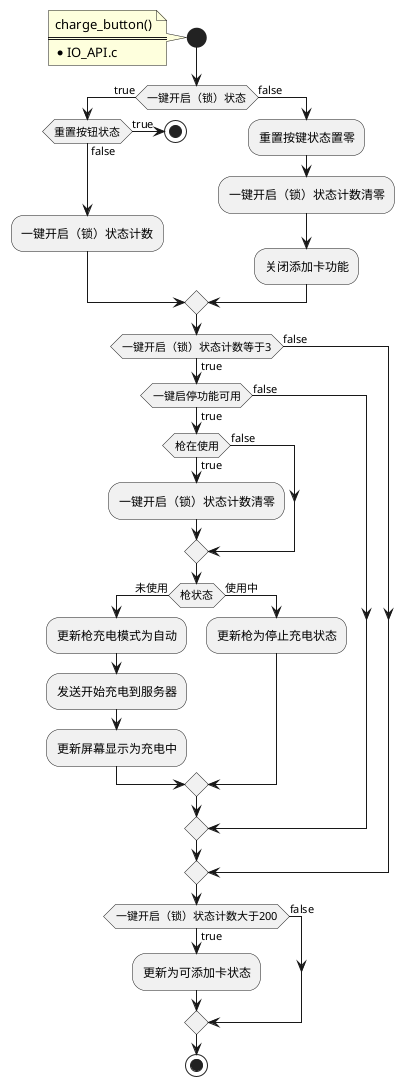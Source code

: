 @startuml
skinparam defaultFontName Microsoft YaHei UI
start

    note
    charge_button()
    ====
    * IO_API.c
    end note

    if(一键开启（锁）状态)then(true)
        if(重置按钮状态)then(true)
            stop
        else(false)
        endif
        :一键开启（锁）状态计数;
    else(false)
        :重置按键状态置零;
        :一键开启（锁）状态计数清零;
        :关闭添加卡功能;
    endif
    if(一键开启（锁）状态计数等于3)then(true)
        if(一键启停功能可用)then(true)
            if(枪在使用)then(true)
                :一键开启（锁）状态计数清零;
            else(false)
            endif
            if(枪状态)then(未使用)
            :更新枪充电模式为自动;
            :发送开始充电到服务器;
            :更新屏幕显示为充电中;
            else(使用中)
            :更新枪为停止充电状态;
            endif
        else(false)
        endif
    else(false)
    endif
    if(一键开启（锁）状态计数大于200)then(true)
        :更新为可添加卡状态;
    else(false)
    endif
stop
@enduml


